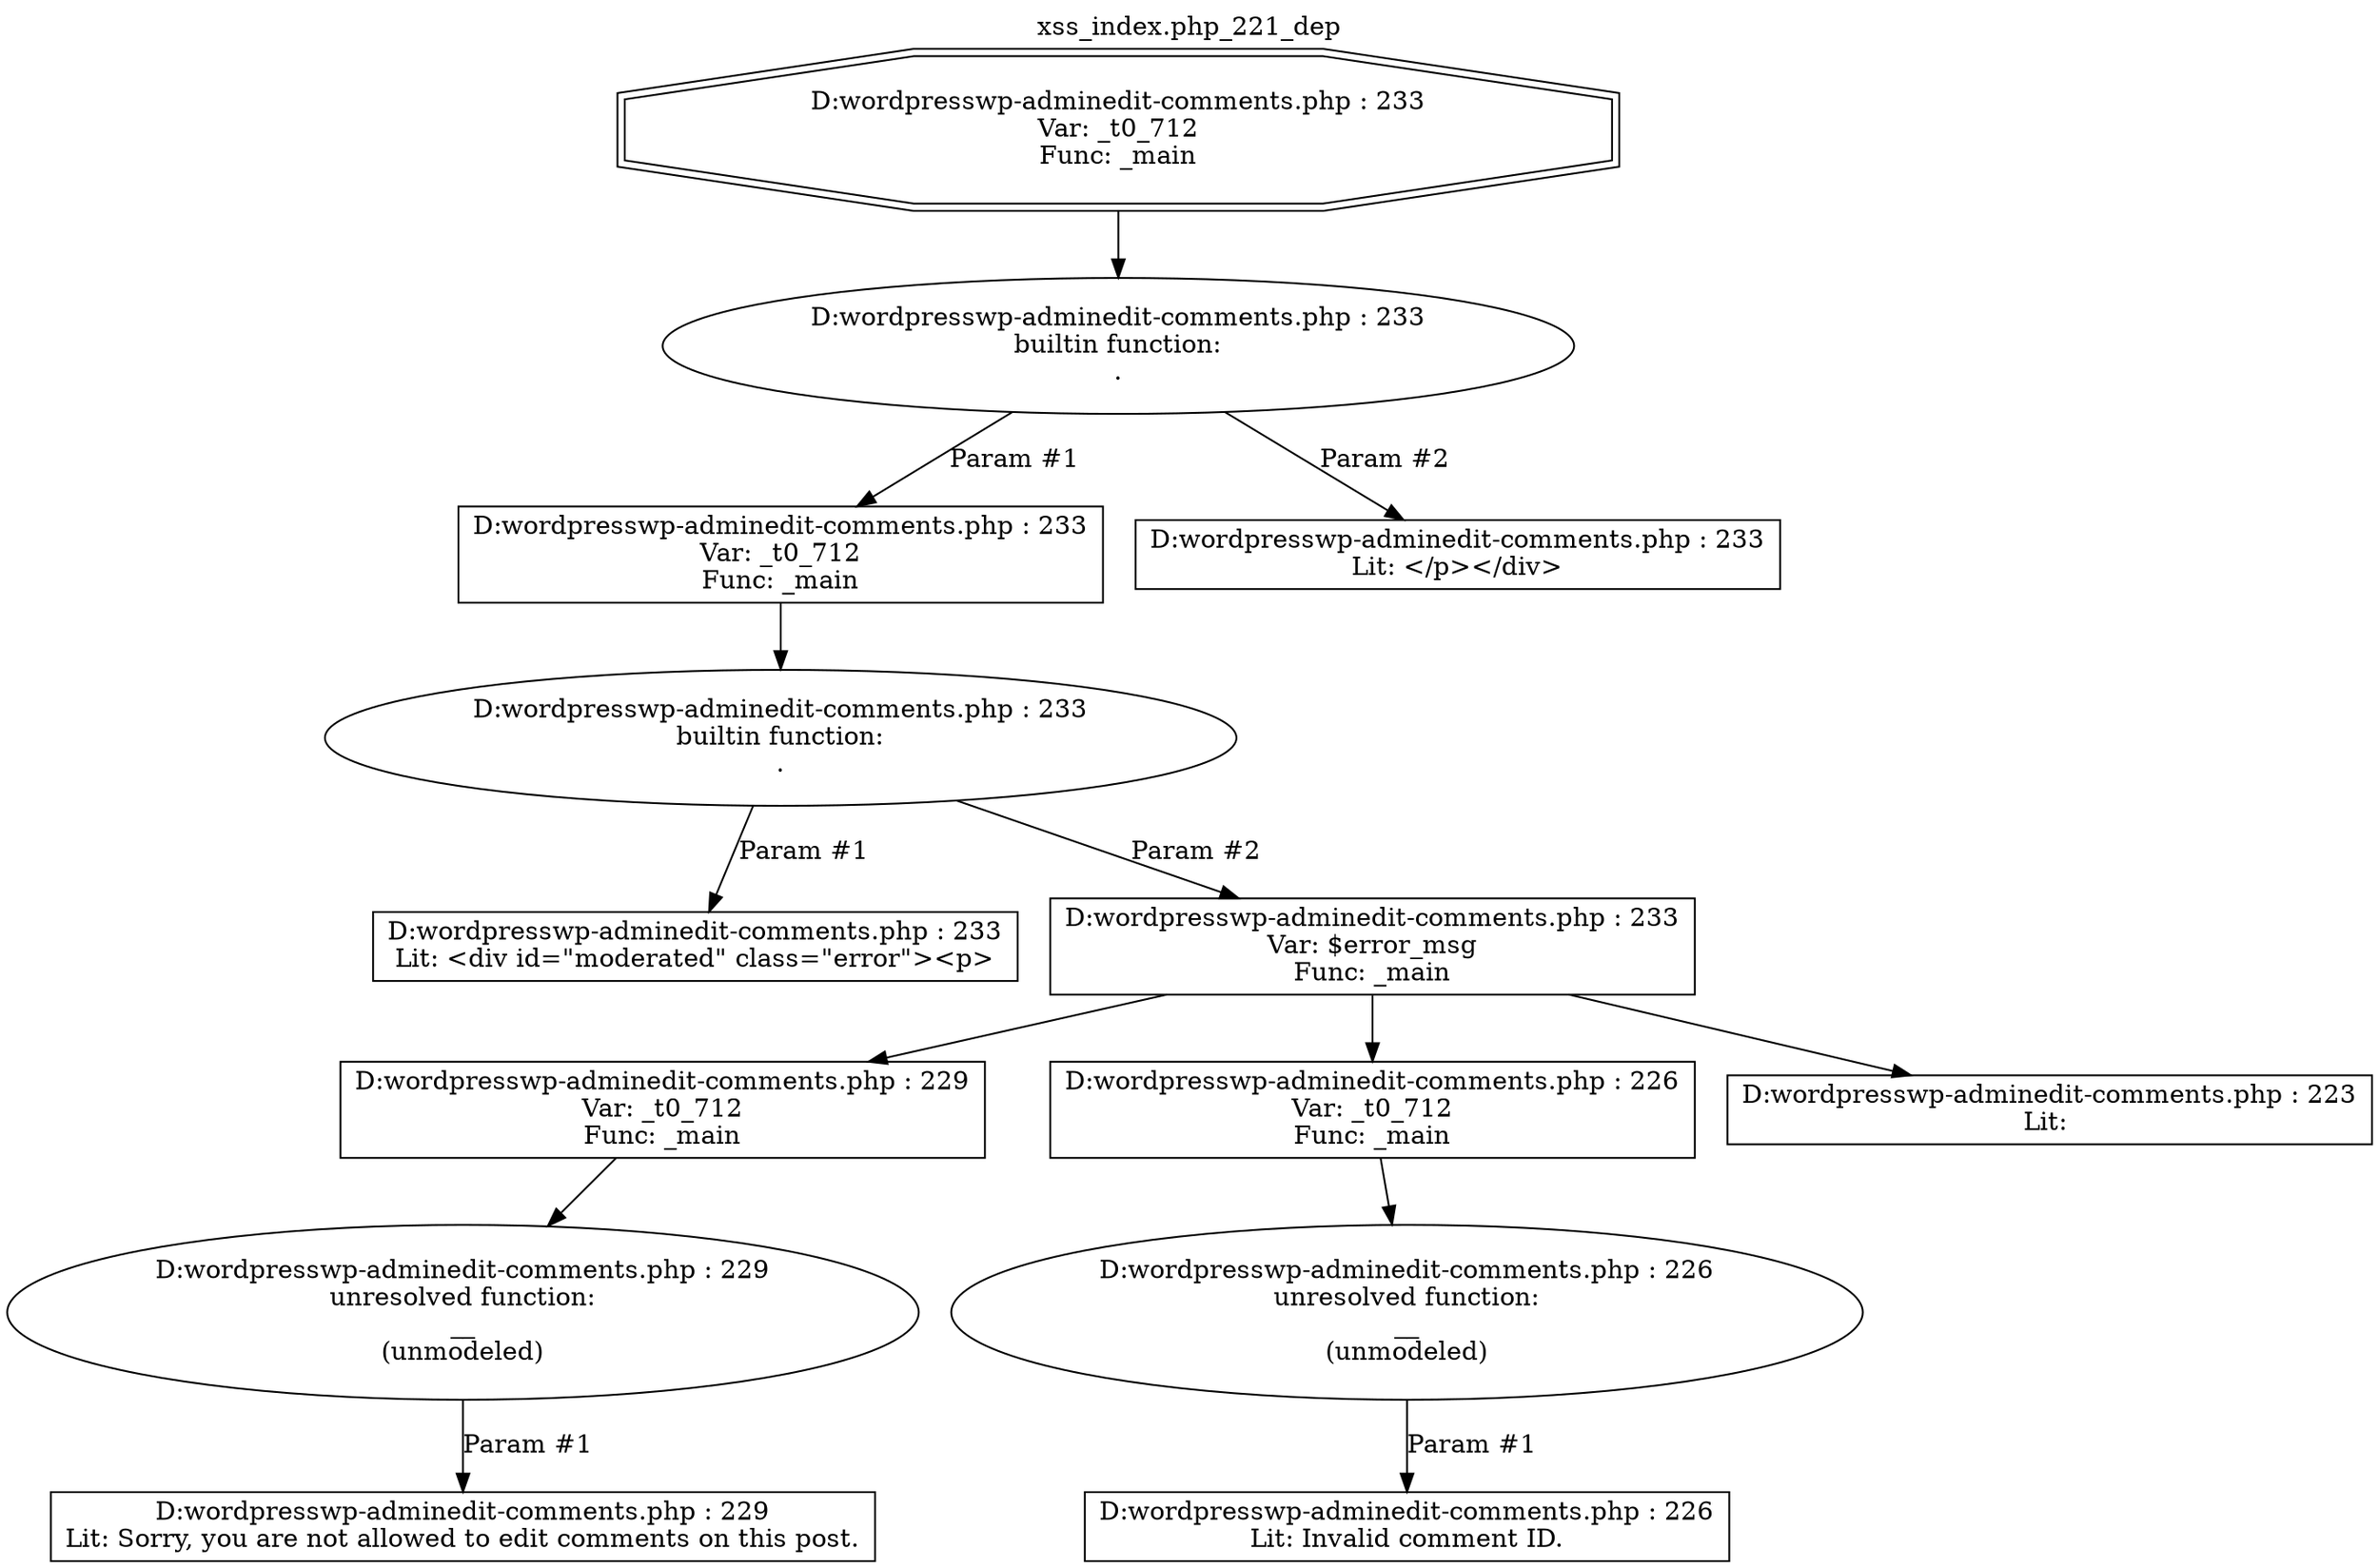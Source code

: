 digraph cfg {
  label="xss_index.php_221_dep";
  labelloc=t;
  n1 [shape=doubleoctagon, label="D:\wordpress\wp-admin\edit-comments.php : 233\nVar: _t0_712\nFunc: _main\n"];
  n2 [shape=ellipse, label="D:\wordpress\wp-admin\edit-comments.php : 233\nbuiltin function:\n.\n"];
  n3 [shape=box, label="D:\wordpress\wp-admin\edit-comments.php : 233\nVar: _t0_712\nFunc: _main\n"];
  n4 [shape=ellipse, label="D:\wordpress\wp-admin\edit-comments.php : 233\nbuiltin function:\n.\n"];
  n5 [shape=box, label="D:\wordpress\wp-admin\edit-comments.php : 233\nLit: <div id=\"moderated\" class=\"error\"><p>\n"];
  n6 [shape=box, label="D:\wordpress\wp-admin\edit-comments.php : 233\nVar: $error_msg\nFunc: _main\n"];
  n7 [shape=box, label="D:\wordpress\wp-admin\edit-comments.php : 229\nVar: _t0_712\nFunc: _main\n"];
  n8 [shape=ellipse, label="D:\wordpress\wp-admin\edit-comments.php : 229\nunresolved function:\n__\n(unmodeled)\n"];
  n9 [shape=box, label="D:\wordpress\wp-admin\edit-comments.php : 229\nLit: Sorry, you are not allowed to edit comments on this post.\n"];
  n10 [shape=box, label="D:\wordpress\wp-admin\edit-comments.php : 226\nVar: _t0_712\nFunc: _main\n"];
  n11 [shape=ellipse, label="D:\wordpress\wp-admin\edit-comments.php : 226\nunresolved function:\n__\n(unmodeled)\n"];
  n12 [shape=box, label="D:\wordpress\wp-admin\edit-comments.php : 226\nLit: Invalid comment ID.\n"];
  n13 [shape=box, label="D:\wordpress\wp-admin\edit-comments.php : 223\nLit: \n"];
  n14 [shape=box, label="D:\wordpress\wp-admin\edit-comments.php : 233\nLit: </p></div>\n"];
  n1 -> n2;
  n3 -> n4;
  n4 -> n5[label="Param #1"];
  n4 -> n6[label="Param #2"];
  n7 -> n8;
  n8 -> n9[label="Param #1"];
  n6 -> n7;
  n6 -> n10;
  n6 -> n13;
  n10 -> n11;
  n11 -> n12[label="Param #1"];
  n2 -> n3[label="Param #1"];
  n2 -> n14[label="Param #2"];
}
